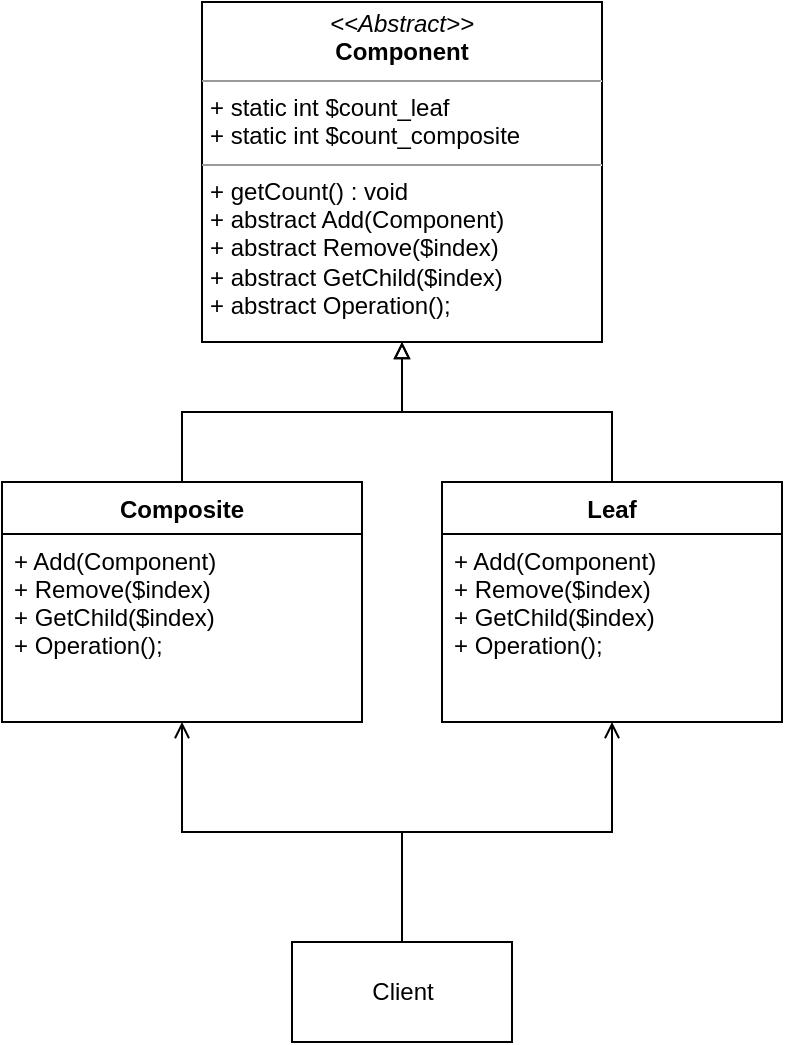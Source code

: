 <mxfile version="13.9.9" type="device"><diagram id="y36N8EMJyUbE8j9WFBNS" name="Страница 1"><mxGraphModel dx="1221" dy="714" grid="1" gridSize="10" guides="1" tooltips="1" connect="1" arrows="1" fold="1" page="1" pageScale="1" pageWidth="827" pageHeight="1169" math="0" shadow="0"><root><mxCell id="0"/><mxCell id="1" parent="0"/><mxCell id="wjRgBkDYBaO4UqMJNZYj-5" value="&lt;p style=&quot;margin: 0px ; margin-top: 4px ; text-align: center&quot;&gt;&lt;i&gt;&amp;lt;&amp;lt;Abstract&amp;gt;&amp;gt;&lt;/i&gt;&lt;br&gt;&lt;b&gt;Component&lt;/b&gt;&lt;/p&gt;&lt;hr size=&quot;1&quot;&gt;&lt;p style=&quot;margin: 0px ; margin-left: 4px&quot;&gt;+ static int $count_leaf&lt;/p&gt;&lt;p style=&quot;margin: 0px ; margin-left: 4px&quot;&gt;+ static int $count_composite&lt;/p&gt;&lt;hr size=&quot;1&quot;&gt;&lt;p style=&quot;margin: 0px ; margin-left: 4px&quot;&gt;+ getCount() : void&lt;/p&gt;&lt;p style=&quot;margin: 0px ; margin-left: 4px&quot;&gt;+ abstract Add(Component)&lt;/p&gt;&lt;p style=&quot;margin: 0px ; margin-left: 4px&quot;&gt;+ abstract Remove($index)&lt;br&gt;&lt;/p&gt;&lt;p style=&quot;margin: 0px ; margin-left: 4px&quot;&gt;+ abstract GetChild($index)&lt;br&gt;&lt;/p&gt;&lt;p style=&quot;margin: 0px ; margin-left: 4px&quot;&gt;+ abstract Operation();&lt;br&gt;&lt;/p&gt;" style="verticalAlign=top;align=left;overflow=fill;fontSize=12;fontFamily=Helvetica;html=1;" vertex="1" parent="1"><mxGeometry x="240" y="40" width="200" height="170" as="geometry"/></mxCell><mxCell id="wjRgBkDYBaO4UqMJNZYj-14" style="edgeStyle=orthogonalEdgeStyle;rounded=0;orthogonalLoop=1;jettySize=auto;html=1;endArrow=block;endFill=0;" edge="1" parent="1" source="wjRgBkDYBaO4UqMJNZYj-6" target="wjRgBkDYBaO4UqMJNZYj-5"><mxGeometry relative="1" as="geometry"/></mxCell><mxCell id="wjRgBkDYBaO4UqMJNZYj-6" value="Composite" style="swimlane;fontStyle=1;align=center;verticalAlign=top;childLayout=stackLayout;horizontal=1;startSize=26;horizontalStack=0;resizeParent=1;resizeParentMax=0;resizeLast=0;collapsible=1;marginBottom=0;" vertex="1" parent="1"><mxGeometry x="140" y="280" width="180" height="120" as="geometry"/></mxCell><mxCell id="wjRgBkDYBaO4UqMJNZYj-9" value="+ Add(Component)&#10;+ Remove($index)&#10;+ GetChild($index)&#10;+ Operation();" style="text;strokeColor=none;fillColor=none;align=left;verticalAlign=top;spacingLeft=4;spacingRight=4;overflow=hidden;rotatable=0;points=[[0,0.5],[1,0.5]];portConstraint=eastwest;" vertex="1" parent="wjRgBkDYBaO4UqMJNZYj-6"><mxGeometry y="26" width="180" height="94" as="geometry"/></mxCell><mxCell id="wjRgBkDYBaO4UqMJNZYj-15" style="edgeStyle=orthogonalEdgeStyle;rounded=0;orthogonalLoop=1;jettySize=auto;html=1;endArrow=block;endFill=0;" edge="1" parent="1" source="wjRgBkDYBaO4UqMJNZYj-10" target="wjRgBkDYBaO4UqMJNZYj-5"><mxGeometry relative="1" as="geometry"/></mxCell><mxCell id="wjRgBkDYBaO4UqMJNZYj-10" value="Leaf" style="swimlane;fontStyle=1;align=center;verticalAlign=top;childLayout=stackLayout;horizontal=1;startSize=26;horizontalStack=0;resizeParent=1;resizeParentMax=0;resizeLast=0;collapsible=1;marginBottom=0;" vertex="1" parent="1"><mxGeometry x="360" y="280" width="170" height="120" as="geometry"/></mxCell><mxCell id="wjRgBkDYBaO4UqMJNZYj-13" value="+ Add(Component)&#10;+ Remove($index)&#10;+ GetChild($index)&#10;+ Operation();" style="text;strokeColor=none;fillColor=none;align=left;verticalAlign=top;spacingLeft=4;spacingRight=4;overflow=hidden;rotatable=0;points=[[0,0.5],[1,0.5]];portConstraint=eastwest;" vertex="1" parent="wjRgBkDYBaO4UqMJNZYj-10"><mxGeometry y="26" width="170" height="94" as="geometry"/></mxCell><mxCell id="wjRgBkDYBaO4UqMJNZYj-18" style="edgeStyle=orthogonalEdgeStyle;rounded=0;orthogonalLoop=1;jettySize=auto;html=1;endArrow=open;endFill=0;" edge="1" parent="1" source="wjRgBkDYBaO4UqMJNZYj-16" target="wjRgBkDYBaO4UqMJNZYj-6"><mxGeometry relative="1" as="geometry"/></mxCell><mxCell id="wjRgBkDYBaO4UqMJNZYj-19" style="edgeStyle=orthogonalEdgeStyle;rounded=0;orthogonalLoop=1;jettySize=auto;html=1;endArrow=open;endFill=0;" edge="1" parent="1" source="wjRgBkDYBaO4UqMJNZYj-16" target="wjRgBkDYBaO4UqMJNZYj-10"><mxGeometry relative="1" as="geometry"/></mxCell><mxCell id="wjRgBkDYBaO4UqMJNZYj-16" value="Client" style="html=1;" vertex="1" parent="1"><mxGeometry x="285" y="510" width="110" height="50" as="geometry"/></mxCell></root></mxGraphModel></diagram></mxfile>